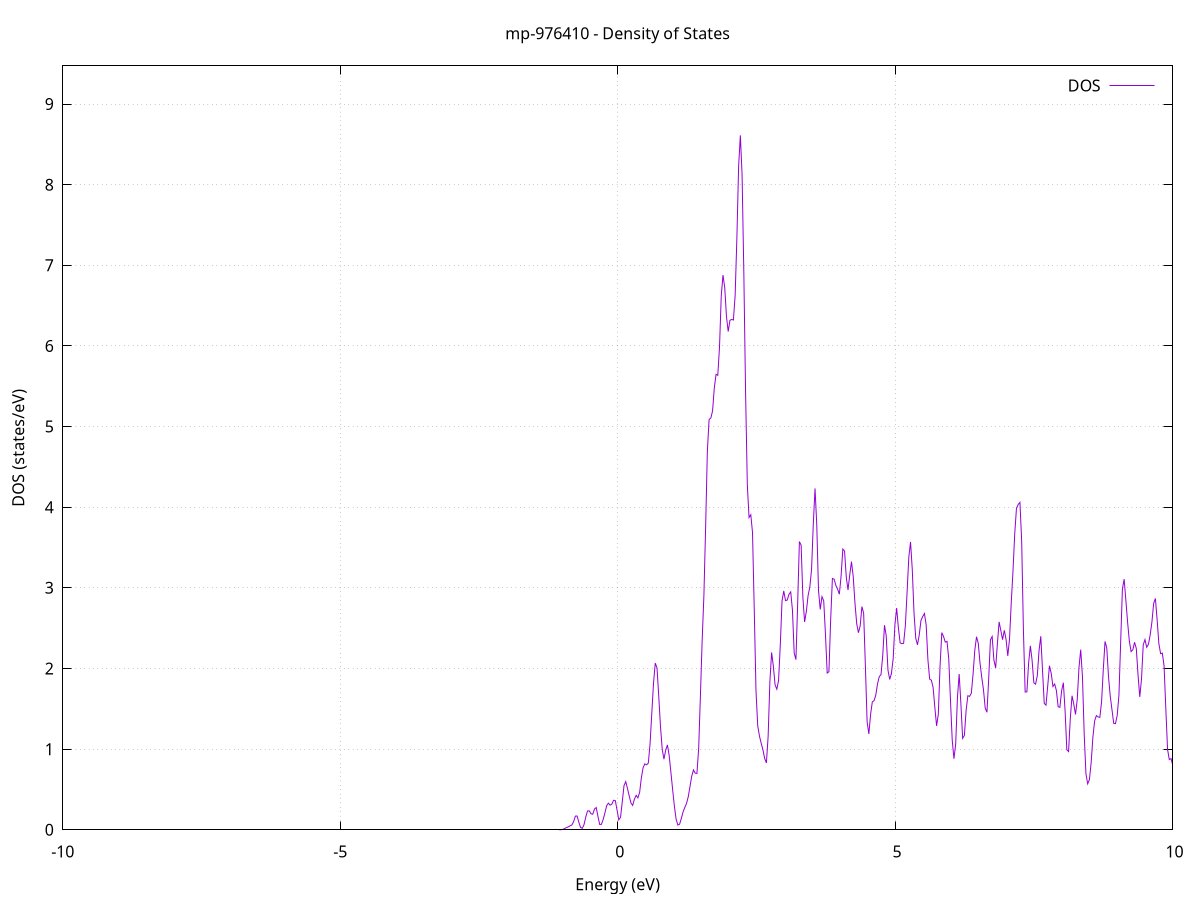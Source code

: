 set title 'mp-976410 - Density of States'
set xlabel 'Energy (eV)'
set ylabel 'DOS (states/eV)'
set grid
set xrange [-10:10]
set yrange [0:9.473]
set xzeroaxis lt -1
set terminal png size 800,600
set output 'mp-976410_dos_gnuplot.png'
plot '-' using 1:2 with lines title 'DOS'
-43.264300 0.000000
-43.233000 0.000000
-43.201700 0.000000
-43.170400 0.000000
-43.139100 0.000000
-43.107800 0.000000
-43.076500 0.000000
-43.045200 0.000000
-43.013900 0.000000
-42.982600 0.000000
-42.951300 0.000000
-42.920000 0.000000
-42.888700 0.000000
-42.857400 0.000000
-42.826100 0.000000
-42.794800 0.000000
-42.763500 0.000000
-42.732200 0.000000
-42.700900 0.000000
-42.669600 0.000000
-42.638300 0.000000
-42.607000 0.000000
-42.575700 0.000000
-42.544400 0.000000
-42.513100 0.000000
-42.481900 0.000000
-42.450600 0.000000
-42.419300 0.000000
-42.388000 0.000000
-42.356700 0.000000
-42.325400 0.000000
-42.294100 0.000000
-42.262800 0.000000
-42.231500 0.000000
-42.200200 0.000000
-42.168900 0.000000
-42.137600 0.000000
-42.106300 0.000000
-42.075000 0.000000
-42.043700 0.000000
-42.012400 0.000000
-41.981100 0.000000
-41.949800 0.000000
-41.918500 0.000000
-41.887200 0.000000
-41.855900 0.000000
-41.824600 0.000000
-41.793300 0.000000
-41.762000 0.000000
-41.730700 0.000000
-41.699400 0.000000
-41.668100 0.000000
-41.636800 0.000000
-41.605500 0.000000
-41.574200 0.000000
-41.542900 0.000000
-41.511600 0.000000
-41.480300 0.000000
-41.449000 0.000000
-41.417700 0.000000
-41.386400 0.000000
-41.355100 0.000000
-41.323800 0.000000
-41.292500 0.000000
-41.261200 0.000000
-41.229900 0.000000
-41.198600 0.000000
-41.167300 0.000000
-41.136000 0.000000
-41.104700 0.000000
-41.073400 0.000000
-41.042100 0.000000
-41.010800 0.000000
-40.979600 0.000000
-40.948300 0.000000
-40.917000 0.000000
-40.885700 0.000000
-40.854400 0.000000
-40.823100 0.000000
-40.791800 0.000000
-40.760500 0.000000
-40.729200 0.000000
-40.697900 0.000000
-40.666600 0.000000
-40.635300 0.000000
-40.604000 0.000000
-40.572700 0.000400
-40.541400 0.017500
-40.510100 0.326400
-40.478800 2.935800
-40.447500 12.875400
-40.416200 27.890700
-40.384900 30.181700
-40.353600 16.441100
-40.322300 4.517000
-40.291000 0.622900
-40.259700 0.042700
-40.228400 0.001400
-40.197100 0.000000
-40.165800 0.000000
-40.134500 0.000000
-40.103200 0.000000
-40.071900 0.000000
-40.040600 0.000000
-40.009300 0.000000
-39.978000 0.000000
-39.946700 0.000000
-39.915400 0.000000
-39.884100 0.000000
-39.852800 0.000000
-39.821500 0.000000
-39.790200 0.000000
-39.758900 0.000000
-39.727600 0.000000
-39.696300 0.000000
-39.665000 0.000000
-39.633700 0.000000
-39.602400 0.000000
-39.571100 0.000000
-39.539800 0.000000
-39.508500 0.000000
-39.477300 0.000000
-39.446000 0.000000
-39.414700 0.000000
-39.383400 0.000000
-39.352100 0.000000
-39.320800 0.000000
-39.289500 0.000000
-39.258200 0.000000
-39.226900 0.000000
-39.195600 0.000000
-39.164300 0.000000
-39.133000 0.000000
-39.101700 0.000000
-39.070400 0.000000
-39.039100 0.000000
-39.007800 0.000000
-38.976500 0.000000
-38.945200 0.000000
-38.913900 0.000000
-38.882600 0.000000
-38.851300 0.000000
-38.820000 0.000000
-38.788700 0.000000
-38.757400 0.000000
-38.726100 0.000000
-38.694800 0.000000
-38.663500 0.000000
-38.632200 0.000000
-38.600900 0.000000
-38.569600 0.000000
-38.538300 0.000000
-38.507000 0.000000
-38.475700 0.000000
-38.444400 0.000000
-38.413100 0.000000
-38.381800 0.000000
-38.350500 0.000000
-38.319200 0.000000
-38.287900 0.000000
-38.256600 0.000000
-38.225300 0.000000
-38.194000 0.000000
-38.162700 0.000000
-38.131400 0.000000
-38.100100 0.000000
-38.068800 0.000000
-38.037500 0.000000
-38.006200 0.000000
-37.975000 0.000000
-37.943700 0.000000
-37.912400 0.000000
-37.881100 0.000000
-37.849800 0.000000
-37.818500 0.000000
-37.787200 0.000000
-37.755900 0.000000
-37.724600 0.000000
-37.693300 0.000000
-37.662000 0.000000
-37.630700 0.000000
-37.599400 0.000000
-37.568100 0.000000
-37.536800 0.000000
-37.505500 0.000000
-37.474200 0.000000
-37.442900 0.000000
-37.411600 0.000000
-37.380300 0.000000
-37.349000 0.000000
-37.317700 0.000000
-37.286400 0.000000
-37.255100 0.000000
-37.223800 0.000000
-37.192500 0.000000
-37.161200 0.000000
-37.129900 0.000000
-37.098600 0.000000
-37.067300 0.000000
-37.036000 0.000000
-37.004700 0.000000
-36.973400 0.000000
-36.942100 0.000000
-36.910800 0.000000
-36.879500 0.000000
-36.848200 0.000000
-36.816900 0.000000
-36.785600 0.000000
-36.754300 0.000000
-36.723000 0.000000
-36.691700 0.000000
-36.660400 0.000000
-36.629100 0.000000
-36.597800 0.000000
-36.566500 0.000000
-36.535200 0.000000
-36.503900 0.000000
-36.472700 0.000000
-36.441400 0.000000
-36.410100 0.000000
-36.378800 0.000000
-36.347500 0.000000
-36.316200 0.000000
-36.284900 0.000000
-36.253600 0.000000
-36.222300 0.000000
-36.191000 0.000000
-36.159700 0.000000
-36.128400 0.000000
-36.097100 0.000000
-36.065800 0.000000
-36.034500 0.000000
-36.003200 0.000000
-35.971900 0.000000
-35.940600 0.000000
-35.909300 0.000000
-35.878000 0.000000
-35.846700 0.000000
-35.815400 0.000000
-35.784100 0.000000
-35.752800 0.000000
-35.721500 0.000000
-35.690200 0.000000
-35.658900 0.000000
-35.627600 0.000000
-35.596300 0.000000
-35.565000 0.000000
-35.533700 0.000000
-35.502400 0.000000
-35.471100 0.000000
-35.439800 0.000000
-35.408500 0.000000
-35.377200 0.000000
-35.345900 0.000000
-35.314600 0.000000
-35.283300 0.000000
-35.252000 0.000000
-35.220700 0.000000
-35.189400 0.000000
-35.158100 0.000000
-35.126800 0.000000
-35.095500 0.000000
-35.064200 0.000000
-35.032900 0.000000
-35.001600 0.000000
-34.970300 0.000000
-34.939100 0.000000
-34.907800 0.000000
-34.876500 0.000000
-34.845200 0.000000
-34.813900 0.000000
-34.782600 0.000000
-34.751300 0.000000
-34.720000 0.000000
-34.688700 0.000000
-34.657400 0.000000
-34.626100 0.000000
-34.594800 0.000000
-34.563500 0.000000
-34.532200 0.000000
-34.500900 0.000000
-34.469600 0.000000
-34.438300 0.000000
-34.407000 0.000000
-34.375700 0.000000
-34.344400 0.000000
-34.313100 0.000000
-34.281800 0.000000
-34.250500 0.000000
-34.219200 0.000000
-34.187900 0.001100
-34.156600 0.018700
-34.125300 0.162200
-34.094000 0.794500
-34.062700 2.421800
-34.031400 5.154800
-34.000100 8.379200
-33.968800 11.237800
-33.937500 14.286700
-33.906200 17.539000
-33.874900 17.057000
-33.843600 11.529600
-33.812300 5.311500
-33.781000 1.623200
-33.749700 0.302700
-33.718400 0.031400
-33.687100 0.001700
-33.655800 0.000000
-33.624500 0.000000
-33.593200 0.000000
-33.561900 0.000000
-33.530600 0.000000
-33.499300 0.000000
-33.468000 0.000000
-33.436800 0.000000
-33.405500 0.000000
-33.374200 0.000000
-33.342900 0.000000
-33.311600 0.000000
-33.280300 0.000000
-33.249000 0.000000
-33.217700 0.000000
-33.186400 0.000000
-33.155100 0.000000
-33.123800 0.000000
-33.092500 0.000000
-33.061200 0.000000
-33.029900 0.000000
-32.998600 0.000000
-32.967300 0.000000
-32.936000 0.000000
-32.904700 0.000000
-32.873400 0.000000
-32.842100 0.000000
-32.810800 0.000000
-32.779500 0.000000
-32.748200 0.000000
-32.716900 0.000000
-32.685600 0.000000
-32.654300 0.000000
-32.623000 0.000000
-32.591700 0.000000
-32.560400 0.000000
-32.529100 0.000000
-32.497800 0.000000
-32.466500 0.000000
-32.435200 0.000000
-32.403900 0.000000
-32.372600 0.000000
-32.341300 0.000000
-32.310000 0.000000
-32.278700 0.000000
-32.247400 0.000000
-32.216100 0.000000
-32.184800 0.000000
-32.153500 0.000000
-32.122200 0.000000
-32.090900 0.000000
-32.059600 0.000000
-32.028300 0.000000
-31.997000 0.000000
-31.965700 0.000000
-31.934500 0.000000
-31.903200 0.000000
-31.871900 0.000000
-31.840600 0.000000
-31.809300 0.000000
-31.778000 0.000000
-31.746700 0.000000
-31.715400 0.000000
-31.684100 0.000000
-31.652800 0.000000
-31.621500 0.000000
-31.590200 0.000000
-31.558900 0.000000
-31.527600 0.000000
-31.496300 0.000000
-31.465000 0.000000
-31.433700 0.000000
-31.402400 0.000000
-31.371100 0.000000
-31.339800 0.000000
-31.308500 0.000000
-31.277200 0.000000
-31.245900 0.000000
-31.214600 0.000000
-31.183300 0.000000
-31.152000 0.000000
-31.120700 0.000000
-31.089400 0.000000
-31.058100 0.000000
-31.026800 0.000000
-30.995500 0.000000
-30.964200 0.000000
-30.932900 0.000000
-30.901600 0.000000
-30.870300 0.000000
-30.839000 0.000000
-30.807700 0.000000
-30.776400 0.000000
-30.745100 0.000000
-30.713800 0.000000
-30.682500 0.000000
-30.651200 0.000000
-30.619900 0.000000
-30.588600 0.000000
-30.557300 0.000000
-30.526000 0.000000
-30.494700 0.000000
-30.463400 0.000000
-30.432200 0.000000
-30.400900 0.000000
-30.369600 0.000000
-30.338300 0.000000
-30.307000 0.000000
-30.275700 0.000000
-30.244400 0.000000
-30.213100 0.000000
-30.181800 0.000000
-30.150500 0.000000
-30.119200 0.000000
-30.087900 0.000000
-30.056600 0.000000
-30.025300 0.000000
-29.994000 0.000000
-29.962700 0.000000
-29.931400 0.000000
-29.900100 0.000000
-29.868800 0.000000
-29.837500 0.000000
-29.806200 0.000000
-29.774900 0.000000
-29.743600 0.000000
-29.712300 0.000000
-29.681000 0.000000
-29.649700 0.000000
-29.618400 0.000000
-29.587100 0.000000
-29.555800 0.000000
-29.524500 0.000000
-29.493200 0.000000
-29.461900 0.000000
-29.430600 0.000000
-29.399300 0.000000
-29.368000 0.000000
-29.336700 0.000000
-29.305400 0.000000
-29.274100 0.000000
-29.242800 0.000000
-29.211500 0.000000
-29.180200 0.000000
-29.148900 0.000000
-29.117600 0.000000
-29.086300 0.000000
-29.055000 0.000000
-29.023700 0.000000
-28.992400 0.000000
-28.961100 0.000000
-28.929900 0.000000
-28.898600 0.000000
-28.867300 0.000000
-28.836000 0.000000
-28.804700 0.000000
-28.773400 0.000000
-28.742100 0.000000
-28.710800 0.000000
-28.679500 0.000000
-28.648200 0.000000
-28.616900 0.000000
-28.585600 0.000000
-28.554300 0.000000
-28.523000 0.000000
-28.491700 0.000000
-28.460400 0.000000
-28.429100 0.000000
-28.397800 0.000000
-28.366500 0.000000
-28.335200 0.000000
-28.303900 0.000000
-28.272600 0.000000
-28.241300 0.000000
-28.210000 0.000000
-28.178700 0.000000
-28.147400 0.000000
-28.116100 0.000000
-28.084800 0.000000
-28.053500 0.000000
-28.022200 0.000000
-27.990900 0.000000
-27.959600 0.000000
-27.928300 0.000000
-27.897000 0.000000
-27.865700 0.000000
-27.834400 0.000000
-27.803100 0.000000
-27.771800 0.000000
-27.740500 0.000000
-27.709200 0.000000
-27.677900 0.000000
-27.646600 0.000000
-27.615300 0.000000
-27.584000 0.000000
-27.552700 0.000000
-27.521400 0.000000
-27.490100 0.000000
-27.458800 0.000000
-27.427600 0.000000
-27.396300 0.000000
-27.365000 0.000000
-27.333700 0.000000
-27.302400 0.000000
-27.271100 0.000000
-27.239800 0.000000
-27.208500 0.000000
-27.177200 0.000000
-27.145900 0.000000
-27.114600 0.000000
-27.083300 0.000000
-27.052000 0.000000
-27.020700 0.000000
-26.989400 0.000000
-26.958100 0.000000
-26.926800 0.000000
-26.895500 0.000000
-26.864200 0.000000
-26.832900 0.000000
-26.801600 0.000000
-26.770300 0.000000
-26.739000 0.000000
-26.707700 0.000000
-26.676400 0.000000
-26.645100 0.000000
-26.613800 0.000000
-26.582500 0.000000
-26.551200 0.000000
-26.519900 0.000000
-26.488600 0.000000
-26.457300 0.000000
-26.426000 0.000000
-26.394700 0.000000
-26.363400 0.000000
-26.332100 0.000000
-26.300800 0.000000
-26.269500 0.000000
-26.238200 0.000000
-26.206900 0.000000
-26.175600 0.000000
-26.144300 0.000000
-26.113000 0.000000
-26.081700 0.000000
-26.050400 0.000000
-26.019100 0.000000
-25.987800 0.000000
-25.956500 0.000000
-25.925300 0.000000
-25.894000 0.000000
-25.862700 0.000000
-25.831400 0.000000
-25.800100 0.000000
-25.768800 0.000000
-25.737500 0.000000
-25.706200 0.000000
-25.674900 0.000000
-25.643600 0.000000
-25.612300 0.000000
-25.581000 0.000000
-25.549700 0.000000
-25.518400 0.000000
-25.487100 0.000000
-25.455800 0.000000
-25.424500 0.000000
-25.393200 0.000000
-25.361900 0.000000
-25.330600 0.000000
-25.299300 0.000000
-25.268000 0.000000
-25.236700 0.000000
-25.205400 0.000000
-25.174100 0.000000
-25.142800 0.000000
-25.111500 0.000000
-25.080200 0.000000
-25.048900 0.000000
-25.017600 0.000000
-24.986300 0.000000
-24.955000 0.000000
-24.923700 0.000000
-24.892400 0.000000
-24.861100 0.000000
-24.829800 0.000000
-24.798500 0.000000
-24.767200 0.000000
-24.735900 0.000000
-24.704600 0.000000
-24.673300 0.000000
-24.642000 0.000000
-24.610700 0.000000
-24.579400 0.000000
-24.548100 0.000000
-24.516800 0.000000
-24.485500 0.000000
-24.454200 0.000000
-24.423000 0.000000
-24.391700 0.000000
-24.360400 0.000000
-24.329100 0.000000
-24.297800 0.000000
-24.266500 0.000000
-24.235200 0.000000
-24.203900 0.000000
-24.172600 0.000000
-24.141300 0.000000
-24.110000 0.000000
-24.078700 0.000000
-24.047400 0.000000
-24.016100 0.000000
-23.984800 0.000000
-23.953500 0.000000
-23.922200 0.000000
-23.890900 0.000000
-23.859600 0.000000
-23.828300 0.000000
-23.797000 0.000000
-23.765700 0.000000
-23.734400 0.000000
-23.703100 0.000000
-23.671800 0.000000
-23.640500 0.000000
-23.609200 0.000000
-23.577900 0.000000
-23.546600 0.000000
-23.515300 0.000000
-23.484000 0.000000
-23.452700 0.000000
-23.421400 0.000000
-23.390100 0.000000
-23.358800 0.000000
-23.327500 0.000000
-23.296200 0.000000
-23.264900 0.000000
-23.233600 0.000000
-23.202300 0.000000
-23.171000 0.000000
-23.139700 0.000000
-23.108400 0.000000
-23.077100 0.000000
-23.045800 0.000000
-23.014500 0.000000
-22.983200 0.000000
-22.951900 0.000000
-22.920700 0.000000
-22.889400 0.000000
-22.858100 0.000000
-22.826800 0.000000
-22.795500 0.000000
-22.764200 0.000000
-22.732900 0.000000
-22.701600 0.000000
-22.670300 0.000000
-22.639000 0.000000
-22.607700 0.000000
-22.576400 0.000000
-22.545100 0.000000
-22.513800 0.000000
-22.482500 0.000000
-22.451200 0.000000
-22.419900 0.000000
-22.388600 0.000000
-22.357300 0.000000
-22.326000 0.000000
-22.294700 0.000000
-22.263400 0.000000
-22.232100 0.000000
-22.200800 0.000000
-22.169500 0.000000
-22.138200 0.000000
-22.106900 0.000000
-22.075600 0.000000
-22.044300 0.000000
-22.013000 0.000000
-21.981700 0.000000
-21.950400 0.000000
-21.919100 0.000000
-21.887800 0.000000
-21.856500 0.000000
-21.825200 0.000000
-21.793900 0.000000
-21.762600 0.000000
-21.731300 0.000000
-21.700000 0.000000
-21.668700 0.000000
-21.637400 0.000000
-21.606100 0.000000
-21.574800 0.000000
-21.543500 0.000000
-21.512200 0.000000
-21.480900 0.000000
-21.449600 0.000000
-21.418300 0.000000
-21.387100 0.000000
-21.355800 0.000000
-21.324500 0.000000
-21.293200 0.000000
-21.261900 0.000000
-21.230600 0.000000
-21.199300 0.000000
-21.168000 0.000000
-21.136700 0.000000
-21.105400 0.000000
-21.074100 0.000000
-21.042800 0.000000
-21.011500 0.000000
-20.980200 0.000000
-20.948900 0.000000
-20.917600 0.000000
-20.886300 0.000000
-20.855000 0.000000
-20.823700 0.000000
-20.792400 0.000000
-20.761100 0.000000
-20.729800 0.000000
-20.698500 0.000000
-20.667200 0.000000
-20.635900 0.000000
-20.604600 0.000000
-20.573300 0.000000
-20.542000 0.000000
-20.510700 0.000000
-20.479400 0.000000
-20.448100 0.000000
-20.416800 0.000000
-20.385500 0.000000
-20.354200 0.000000
-20.322900 0.000000
-20.291600 0.000000
-20.260300 0.000000
-20.229000 0.000000
-20.197700 0.000000
-20.166400 0.000000
-20.135100 0.000000
-20.103800 0.000000
-20.072500 0.000000
-20.041200 0.000000
-20.009900 0.000000
-19.978600 0.000000
-19.947300 0.000000
-19.916000 0.000000
-19.884800 0.000000
-19.853500 0.000000
-19.822200 0.000000
-19.790900 0.000000
-19.759600 0.000000
-19.728300 0.000000
-19.697000 0.000000
-19.665700 0.000000
-19.634400 0.000000
-19.603100 0.000000
-19.571800 0.000000
-19.540500 0.000000
-19.509200 0.000000
-19.477900 0.000000
-19.446600 0.000000
-19.415300 0.000000
-19.384000 0.000000
-19.352700 0.000000
-19.321400 0.000000
-19.290100 0.000000
-19.258800 0.000000
-19.227500 0.000000
-19.196200 0.000000
-19.164900 0.000000
-19.133600 0.000000
-19.102300 0.000000
-19.071000 0.000000
-19.039700 0.000000
-19.008400 0.000000
-18.977100 0.000000
-18.945800 0.000000
-18.914500 0.000000
-18.883200 0.000000
-18.851900 0.000000
-18.820600 0.000000
-18.789300 0.000000
-18.758000 0.000000
-18.726700 0.000000
-18.695400 0.000000
-18.664100 0.000000
-18.632800 0.000000
-18.601500 0.000000
-18.570200 0.000000
-18.538900 0.000000
-18.507600 0.000000
-18.476300 0.000000
-18.445000 0.000000
-18.413700 0.000000
-18.382500 0.000000
-18.351200 0.000000
-18.319900 0.000000
-18.288600 0.000000
-18.257300 0.000000
-18.226000 0.000000
-18.194700 0.000000
-18.163400 0.000000
-18.132100 0.000000
-18.100800 0.000000
-18.069500 0.000000
-18.038200 0.000000
-18.006900 0.000000
-17.975600 0.000000
-17.944300 0.000000
-17.913000 0.000000
-17.881700 0.000000
-17.850400 0.000000
-17.819100 0.000000
-17.787800 0.000000
-17.756500 0.000000
-17.725200 0.000000
-17.693900 0.000000
-17.662600 0.000000
-17.631300 0.000000
-17.600000 0.000000
-17.568700 0.000000
-17.537400 0.000000
-17.506100 0.000000
-17.474800 0.000000
-17.443500 0.000000
-17.412200 0.000000
-17.380900 0.000000
-17.349600 0.000000
-17.318300 0.000000
-17.287000 0.000000
-17.255700 0.000000
-17.224400 0.000000
-17.193100 0.000000
-17.161800 0.000000
-17.130500 0.000000
-17.099200 0.000000
-17.067900 0.000000
-17.036600 0.000000
-17.005300 0.000000
-16.974000 0.000000
-16.942700 0.000000
-16.911400 0.000000
-16.880200 0.000000
-16.848900 0.000000
-16.817600 0.000000
-16.786300 0.000000
-16.755000 0.000000
-16.723700 0.000000
-16.692400 0.000000
-16.661100 0.000000
-16.629800 0.000000
-16.598500 0.000000
-16.567200 0.000000
-16.535900 0.000000
-16.504600 0.000000
-16.473300 0.000000
-16.442000 0.000000
-16.410700 0.000000
-16.379400 0.000000
-16.348100 0.000000
-16.316800 0.000000
-16.285500 0.000000
-16.254200 0.000000
-16.222900 0.000000
-16.191600 0.000000
-16.160300 0.000000
-16.129000 0.001100
-16.097700 0.014800
-16.066400 0.105200
-16.035100 0.404900
-16.003800 0.901200
-15.972500 1.349100
-15.941200 1.667400
-15.909900 1.888500
-15.878600 2.163800
-15.847300 2.856100
-15.816000 4.069500
-15.784700 5.292900
-15.753400 5.893800
-15.722100 5.830300
-15.690800 5.508800
-15.659500 5.833400
-15.628200 6.834200
-15.596900 7.473600
-15.565600 7.935700
-15.534300 8.435900
-15.503000 8.275600
-15.471700 7.126100
-15.440400 5.520100
-15.409100 4.516000
-15.377900 4.552900
-15.346600 5.110900
-15.315300 5.727200
-15.284000 6.182200
-15.252700 6.260500
-15.221400 6.570900
-15.190100 7.515900
-15.158800 8.033400
-15.127500 7.713600
-15.096200 7.166000
-15.064900 7.028900
-15.033600 7.632000
-15.002300 8.702800
-14.971000 9.501400
-14.939700 9.383500
-14.908400 8.882400
-14.877100 9.075900
-14.845800 10.288200
-14.814500 11.551100
-14.783200 11.857000
-14.751900 10.757000
-14.720600 8.448100
-14.689300 5.686300
-14.658000 2.901700
-14.626700 0.940800
-14.595400 0.172700
-14.564100 0.016900
-14.532800 0.000800
-14.501500 0.000000
-14.470200 0.000000
-14.438900 0.000000
-14.407600 0.000000
-14.376300 0.000000
-14.345000 0.000000
-14.313700 0.000000
-14.282400 0.000000
-14.251100 0.000000
-14.219800 0.000000
-14.188500 0.000000
-14.157200 0.000000
-14.125900 0.000000
-14.094600 0.000000
-14.063300 0.000000
-14.032000 0.000000
-14.000700 0.000000
-13.969400 0.000000
-13.938100 0.000000
-13.906800 0.000000
-13.875600 0.000000
-13.844300 0.000000
-13.813000 0.000000
-13.781700 0.000000
-13.750400 0.000000
-13.719100 0.000000
-13.687800 0.000000
-13.656500 0.000000
-13.625200 0.000000
-13.593900 0.000000
-13.562600 0.000000
-13.531300 0.000000
-13.500000 0.000000
-13.468700 0.000000
-13.437400 0.000000
-13.406100 0.000000
-13.374800 0.000000
-13.343500 0.000000
-13.312200 0.000000
-13.280900 0.000000
-13.249600 0.000000
-13.218300 0.000000
-13.187000 0.000000
-13.155700 0.000000
-13.124400 0.000000
-13.093100 0.000000
-13.061800 0.000000
-13.030500 0.000000
-12.999200 0.000000
-12.967900 0.000000
-12.936600 0.000000
-12.905300 0.000000
-12.874000 0.000000
-12.842700 0.000000
-12.811400 0.000000
-12.780100 0.000000
-12.748800 0.000000
-12.717500 0.000000
-12.686200 0.000000
-12.654900 0.000000
-12.623600 0.000000
-12.592300 0.000000
-12.561000 0.000000
-12.529700 0.000000
-12.498400 0.000000
-12.467100 0.000000
-12.435800 0.000000
-12.404500 0.000000
-12.373300 0.000000
-12.342000 0.000000
-12.310700 0.000000
-12.279400 0.000000
-12.248100 0.000000
-12.216800 0.000000
-12.185500 0.000000
-12.154200 0.000000
-12.122900 0.000000
-12.091600 0.000000
-12.060300 0.000000
-12.029000 0.000000
-11.997700 0.000000
-11.966400 0.000000
-11.935100 0.000000
-11.903800 0.000000
-11.872500 0.000000
-11.841200 0.000000
-11.809900 0.000000
-11.778600 0.000000
-11.747300 0.000000
-11.716000 0.000000
-11.684700 0.000000
-11.653400 0.000000
-11.622100 0.000000
-11.590800 0.000000
-11.559500 0.000000
-11.528200 0.000000
-11.496900 0.000000
-11.465600 0.000000
-11.434300 0.000000
-11.403000 0.000000
-11.371700 0.000000
-11.340400 0.000000
-11.309100 0.000000
-11.277800 0.000000
-11.246500 0.000000
-11.215200 0.000000
-11.183900 0.000000
-11.152600 0.000000
-11.121300 0.000000
-11.090000 0.000000
-11.058700 0.000000
-11.027400 0.000000
-10.996100 0.000000
-10.964800 0.000000
-10.933500 0.000000
-10.902200 0.000000
-10.871000 0.000000
-10.839700 0.000000
-10.808400 0.000000
-10.777100 0.000000
-10.745800 0.000000
-10.714500 0.000000
-10.683200 0.000000
-10.651900 0.000000
-10.620600 0.000000
-10.589300 0.000000
-10.558000 0.000000
-10.526700 0.000000
-10.495400 0.000000
-10.464100 0.000000
-10.432800 0.000000
-10.401500 0.000000
-10.370200 0.000000
-10.338900 0.000000
-10.307600 0.000000
-10.276300 0.000000
-10.245000 0.000000
-10.213700 0.000000
-10.182400 0.000000
-10.151100 0.000000
-10.119800 0.000000
-10.088500 0.000000
-10.057200 0.000000
-10.025900 0.000000
-9.994600 0.000000
-9.963300 0.000000
-9.932000 0.000000
-9.900700 0.000000
-9.869400 0.000000
-9.838100 0.000000
-9.806800 0.000000
-9.775500 0.000000
-9.744200 0.000000
-9.712900 0.000000
-9.681600 0.000000
-9.650300 0.000000
-9.619000 0.000000
-9.587700 0.000000
-9.556400 0.000000
-9.525100 0.000000
-9.493800 0.000000
-9.462500 0.000000
-9.431200 0.000000
-9.399900 0.000000
-9.368600 0.000000
-9.337400 0.000000
-9.306100 0.000000
-9.274800 0.000000
-9.243500 0.000000
-9.212200 0.000000
-9.180900 0.000000
-9.149600 0.000000
-9.118300 0.000000
-9.087000 0.000000
-9.055700 0.000000
-9.024400 0.000000
-8.993100 0.000000
-8.961800 0.000000
-8.930500 0.000000
-8.899200 0.000000
-8.867900 0.000000
-8.836600 0.000000
-8.805300 0.000000
-8.774000 0.000000
-8.742700 0.000000
-8.711400 0.000000
-8.680100 0.000000
-8.648800 0.000000
-8.617500 0.000000
-8.586200 0.000000
-8.554900 0.000000
-8.523600 0.000000
-8.492300 0.000000
-8.461000 0.000000
-8.429700 0.000000
-8.398400 0.000000
-8.367100 0.000000
-8.335800 0.000000
-8.304500 0.000000
-8.273200 0.000000
-8.241900 0.000000
-8.210600 0.000000
-8.179300 0.000000
-8.148000 0.000000
-8.116700 0.000000
-8.085400 0.000000
-8.054100 0.000000
-8.022800 0.000000
-7.991500 0.000000
-7.960200 0.000000
-7.928900 0.000000
-7.897600 0.000000
-7.866300 0.000000
-7.835100 0.000000
-7.803800 0.000000
-7.772500 0.000000
-7.741200 0.000000
-7.709900 0.000000
-7.678600 0.000000
-7.647300 0.000000
-7.616000 0.000000
-7.584700 0.000000
-7.553400 0.000000
-7.522100 0.000000
-7.490800 0.000000
-7.459500 0.000000
-7.428200 0.000000
-7.396900 0.000000
-7.365600 0.000000
-7.334300 0.000000
-7.303000 0.000000
-7.271700 0.000000
-7.240400 0.000000
-7.209100 0.000000
-7.177800 0.000000
-7.146500 0.000000
-7.115200 0.000000
-7.083900 0.000000
-7.052600 0.000000
-7.021300 0.000000
-6.990000 0.000000
-6.958700 0.000000
-6.927400 0.000000
-6.896100 0.000000
-6.864800 0.000000
-6.833500 0.000000
-6.802200 0.000000
-6.770900 0.000000
-6.739600 0.000000
-6.708300 0.000000
-6.677000 0.000000
-6.645700 0.000000
-6.614400 0.000000
-6.583100 0.000000
-6.551800 0.000000
-6.520500 0.000000
-6.489200 0.000000
-6.457900 0.000000
-6.426600 0.000000
-6.395300 0.000000
-6.364000 0.000000
-6.332800 0.000000
-6.301500 0.000000
-6.270200 0.000000
-6.238900 0.000000
-6.207600 0.000000
-6.176300 0.000000
-6.145000 0.000000
-6.113700 0.000000
-6.082400 0.000000
-6.051100 0.000000
-6.019800 0.000000
-5.988500 0.000000
-5.957200 0.000000
-5.925900 0.000000
-5.894600 0.000000
-5.863300 0.000000
-5.832000 0.000000
-5.800700 0.000000
-5.769400 0.000000
-5.738100 0.000000
-5.706800 0.000000
-5.675500 0.000000
-5.644200 0.000000
-5.612900 0.000000
-5.581600 0.000000
-5.550300 0.000000
-5.519000 0.000000
-5.487700 0.000000
-5.456400 0.000000
-5.425100 0.000000
-5.393800 0.000000
-5.362500 0.000000
-5.331200 0.000000
-5.299900 0.000000
-5.268600 0.000000
-5.237300 0.000000
-5.206000 0.000000
-5.174700 0.000000
-5.143400 0.000000
-5.112100 0.000000
-5.080800 0.000000
-5.049500 0.000000
-5.018200 0.000000
-4.986900 0.000000
-4.955600 0.000000
-4.924300 0.000000
-4.893000 0.000000
-4.861700 0.000000
-4.830500 0.000000
-4.799200 0.000000
-4.767900 0.000000
-4.736600 0.000000
-4.705300 0.000000
-4.674000 0.000000
-4.642700 0.000000
-4.611400 0.000000
-4.580100 0.000000
-4.548800 0.000000
-4.517500 0.000000
-4.486200 0.000000
-4.454900 0.000000
-4.423600 0.000000
-4.392300 0.000000
-4.361000 0.000000
-4.329700 0.000000
-4.298400 0.000000
-4.267100 0.000000
-4.235800 0.000000
-4.204500 0.000000
-4.173200 0.000000
-4.141900 0.000000
-4.110600 0.000000
-4.079300 0.000000
-4.048000 0.000000
-4.016700 0.000000
-3.985400 0.000000
-3.954100 0.000000
-3.922800 0.000000
-3.891500 0.000000
-3.860200 0.000000
-3.828900 0.000000
-3.797600 0.000000
-3.766300 0.000000
-3.735000 0.000000
-3.703700 0.000000
-3.672400 0.000000
-3.641100 0.000000
-3.609800 0.000000
-3.578500 0.000000
-3.547200 0.000000
-3.515900 0.000000
-3.484600 0.000000
-3.453300 0.000000
-3.422000 0.000000
-3.390700 0.000000
-3.359400 0.000000
-3.328200 0.000000
-3.296900 0.000000
-3.265600 0.000000
-3.234300 0.000000
-3.203000 0.000000
-3.171700 0.000000
-3.140400 0.000000
-3.109100 0.000000
-3.077800 0.000000
-3.046500 0.000000
-3.015200 0.000000
-2.983900 0.000000
-2.952600 0.000000
-2.921300 0.000000
-2.890000 0.000000
-2.858700 0.000000
-2.827400 0.000000
-2.796100 0.000000
-2.764800 0.000000
-2.733500 0.000000
-2.702200 0.000000
-2.670900 0.000000
-2.639600 0.000000
-2.608300 0.000000
-2.577000 0.000000
-2.545700 0.000000
-2.514400 0.000000
-2.483100 0.000000
-2.451800 0.000000
-2.420500 0.000000
-2.389200 0.000000
-2.357900 0.000000
-2.326600 0.000000
-2.295300 0.000000
-2.264000 0.000000
-2.232700 0.000000
-2.201400 0.000000
-2.170100 0.000000
-2.138800 0.000000
-2.107500 0.000000
-2.076200 0.000000
-2.044900 0.000000
-2.013600 0.000000
-1.982300 0.000000
-1.951000 0.000000
-1.919700 0.000000
-1.888400 0.000000
-1.857100 0.000000
-1.825900 0.000000
-1.794600 0.000000
-1.763300 0.000000
-1.732000 0.000000
-1.700700 0.000000
-1.669400 0.000000
-1.638100 0.000000
-1.606800 0.000000
-1.575500 0.000000
-1.544200 0.000000
-1.512900 0.000000
-1.481600 0.000000
-1.450300 0.000000
-1.419000 0.000000
-1.387700 0.000000
-1.356400 0.000000
-1.325100 0.000000
-1.293800 0.000000
-1.262500 0.000000
-1.231200 0.000000
-1.199900 0.000000
-1.168600 0.000000
-1.137300 0.000000
-1.106000 0.000000
-1.074700 0.000000
-1.043400 0.000100
-1.012100 0.001300
-0.980800 0.006800
-0.949500 0.018300
-0.918200 0.028300
-0.886900 0.037600
-0.855600 0.049600
-0.824300 0.059800
-0.793000 0.101400
-0.761700 0.169600
-0.730400 0.170500
-0.699100 0.092900
-0.667800 0.028200
-0.636500 0.018200
-0.605200 0.065700
-0.573900 0.160400
-0.542600 0.233100
-0.511300 0.234800
-0.480000 0.198500
-0.448700 0.192600
-0.417400 0.257300
-0.386100 0.275900
-0.354800 0.165400
-0.323600 0.065700
-0.292300 0.067900
-0.261000 0.127100
-0.229700 0.207600
-0.198400 0.299600
-0.167100 0.330400
-0.135800 0.305700
-0.104500 0.318100
-0.073200 0.366300
-0.041900 0.361300
-0.010600 0.244400
0.020700 0.122800
0.052000 0.155700
0.083300 0.346700
0.114600 0.547400
0.145900 0.597200
0.177200 0.512100
0.208500 0.419600
0.239800 0.332700
0.271100 0.302400
0.302400 0.380000
0.333700 0.427100
0.365000 0.395200
0.396300 0.463900
0.427600 0.645400
0.458900 0.769900
0.490200 0.817600
0.521500 0.805300
0.552800 0.826800
0.584100 1.064500
0.615400 1.445800
0.646700 1.819200
0.678000 2.067200
0.709300 2.008000
0.740600 1.659300
0.771900 1.282600
0.803200 0.999200
0.834500 0.875800
0.865800 0.985600
0.897100 1.052500
0.928400 0.921300
0.959700 0.713600
0.991000 0.498900
1.022300 0.294700
1.053600 0.132400
1.084900 0.058500
1.116200 0.068500
1.147500 0.139800
1.178700 0.220600
1.210000 0.276100
1.241300 0.325500
1.272600 0.409400
1.303900 0.535800
1.335200 0.664800
1.366500 0.741600
1.397800 0.702100
1.429100 0.699200
1.460400 1.011600
1.491700 1.661900
1.523000 2.342800
1.554300 2.900500
1.585600 3.751400
1.616900 4.694800
1.648200 5.087500
1.679500 5.106200
1.710800 5.194600
1.742100 5.479200
1.773400 5.647600
1.804700 5.636200
1.836000 5.987400
1.867300 6.620700
1.898600 6.878900
1.929900 6.723700
1.961200 6.366200
1.992500 6.178800
2.023800 6.317200
2.055100 6.328700
2.086400 6.321600
2.117700 6.626300
2.149000 7.338200
2.180300 8.224900
2.211600 8.611700
2.242900 8.119400
2.274200 6.912200
2.305500 5.429100
2.336800 4.284100
2.368100 3.872700
2.399400 3.906900
2.430700 3.686300
2.462000 2.734600
2.493300 1.725100
2.524600 1.290000
2.555900 1.162900
2.587200 1.072900
2.618500 0.991300
2.649800 0.883900
2.681000 0.828800
2.712300 1.159600
2.743600 1.834000
2.774900 2.198900
2.806200 2.029200
2.837500 1.797900
2.868800 1.743300
2.900100 1.849500
2.931400 2.292200
2.962700 2.837300
2.994000 2.962100
3.025300 2.841800
3.056600 2.848800
3.087900 2.919700
3.119200 2.950100
3.150500 2.722800
3.181800 2.192200
3.213100 2.109600
3.244400 2.805500
3.275700 3.573700
3.307000 3.528900
3.338300 2.884500
3.369600 2.576800
3.400900 2.709000
3.432200 2.903700
3.463500 3.010100
3.494800 3.226400
3.526100 3.790000
3.557400 4.233100
3.588700 3.783200
3.620000 2.966500
3.651300 2.732500
3.682600 2.890300
3.713900 2.839500
3.745200 2.427900
3.776500 1.944000
3.807800 1.959900
3.839100 2.602900
3.870400 3.116400
3.901700 3.107300
3.933000 3.029800
3.964300 2.983700
3.995600 2.920900
4.026900 3.144100
4.058200 3.481100
4.089500 3.456700
4.120800 3.131500
4.152100 2.973600
4.183400 3.163300
4.214600 3.324900
4.245900 3.138400
4.277200 2.810500
4.308500 2.557000
4.339800 2.444000
4.371100 2.528600
4.402400 2.767600
4.433700 2.685300
4.465000 2.029800
4.496300 1.337300
4.527600 1.187700
4.558900 1.432200
4.590200 1.586200
4.621500 1.601500
4.652800 1.671100
4.684100 1.811500
4.715400 1.899500
4.746700 1.924400
4.778000 2.163000
4.809300 2.536800
4.840600 2.404500
4.871900 1.979900
4.903200 1.864100
4.934500 1.939200
4.965800 2.122300
4.997100 2.544000
5.028400 2.749400
5.059700 2.504300
5.091000 2.318200
5.122300 2.307900
5.153600 2.311800
5.184900 2.527400
5.216200 2.942200
5.247500 3.377800
5.278800 3.569600
5.310100 3.227700
5.341400 2.687600
5.372700 2.375200
5.404000 2.293500
5.435300 2.415600
5.466600 2.596300
5.497900 2.643900
5.529200 2.682200
5.560500 2.538900
5.591800 2.109300
5.623100 1.868000
5.654400 1.854400
5.685700 1.763800
5.716900 1.517100
5.748200 1.288100
5.779500 1.435200
5.810800 2.029200
5.842100 2.444900
5.873400 2.396900
5.904700 2.327300
5.936000 2.336100
5.967300 2.122100
5.998600 1.603700
6.029900 1.113400
6.061200 0.880600
6.092500 1.062700
6.123800 1.637600
6.155100 1.931400
6.186400 1.561900
6.217700 1.133500
6.249000 1.169500
6.280300 1.478100
6.311600 1.662100
6.342900 1.654700
6.374200 1.693100
6.405500 1.927600
6.436800 2.225400
6.468100 2.393700
6.499400 2.312600
6.530700 2.068900
6.562000 1.892400
6.593300 1.736500
6.624600 1.508900
6.655900 1.456900
6.687200 1.870500
6.718500 2.354500
6.749800 2.396500
6.781100 2.105600
6.812400 2.006800
6.843700 2.300900
6.875000 2.578000
6.906300 2.471100
6.937600 2.357800
6.968900 2.473800
7.000200 2.361700
7.031500 2.156800
7.062800 2.367400
7.094100 2.821100
7.125400 3.209000
7.156700 3.672000
7.188000 3.987600
7.219200 4.034100
7.250500 4.059700
7.281800 3.576500
7.313100 2.476400
7.344400 1.708100
7.375700 1.710400
7.407000 2.067600
7.438300 2.281300
7.469600 2.101400
7.500900 1.822400
7.532200 1.805900
7.563500 1.911000
7.594800 2.222800
7.626100 2.399600
7.657400 1.977700
7.688700 1.567000
7.720000 1.545100
7.751300 1.786100
7.782600 2.034400
7.813900 1.941000
7.845200 1.776700
7.876500 1.807900
7.907800 1.725200
7.939100 1.525800
7.970400 1.518000
8.001700 1.725000
8.033000 1.823700
8.064300 1.475000
8.095600 0.991800
8.126900 0.970300
8.158200 1.381800
8.189500 1.662100
8.220800 1.557900
8.252100 1.430300
8.283400 1.618400
8.314700 2.014400
8.346000 2.234200
8.377300 1.895500
8.408600 1.186500
8.439900 0.695500
8.471200 0.570000
8.502500 0.622100
8.533800 0.829900
8.565100 1.148100
8.596400 1.349000
8.627700 1.416100
8.659000 1.400000
8.690300 1.393100
8.721500 1.584400
8.752800 1.988100
8.784100 2.336000
8.815400 2.256100
8.846700 1.898900
8.878000 1.658200
8.909300 1.488900
8.940600 1.319700
8.971900 1.316100
9.003200 1.416000
9.034500 1.668500
9.065800 2.324400
9.097100 2.984100
9.128400 3.108100
9.159700 2.844700
9.191000 2.572700
9.222300 2.340400
9.253600 2.209800
9.284900 2.232400
9.316200 2.325100
9.347500 2.249600
9.378800 1.920600
9.410100 1.647800
9.441400 1.869100
9.472700 2.293800
9.504000 2.358500
9.535300 2.262600
9.566600 2.300500
9.597900 2.417200
9.629200 2.577500
9.660500 2.808000
9.691800 2.868200
9.723100 2.603700
9.754400 2.307300
9.785700 2.184000
9.817000 2.190500
9.848300 2.030100
9.879600 1.500100
9.910900 0.997000
9.942200 0.870400
9.973500 0.882900
10.004800 0.801200
10.036100 0.736700
10.067400 0.814300
10.098700 1.203300
10.130000 1.765400
10.161300 1.982600
10.192600 1.777700
10.223800 1.543300
10.255100 1.530800
10.286400 1.640600
10.317700 1.718800
10.349000 1.610800
10.380300 1.431800
10.411600 1.382700
10.442900 1.413800
10.474200 1.593500
10.505500 1.870400
10.536800 2.075000
10.568100 2.075700
10.599400 1.892600
10.630700 1.724500
10.662000 1.603600
10.693300 1.438500
10.724600 1.210100
10.755900 1.067000
10.787200 1.112000
10.818500 1.097400
10.849800 0.938800
10.881100 0.912800
10.912400 1.047100
10.943700 1.075900
10.975000 1.096800
11.006300 1.326000
11.037600 1.384100
11.068900 1.120000
11.100200 1.075300
11.131500 1.365400
11.162800 1.438000
11.194100 1.174100
11.225400 0.962900
11.256700 0.961400
11.288000 1.044200
11.319300 0.987900
11.350600 0.758400
11.381900 0.539400
11.413200 0.448900
11.444500 0.552100
11.475800 0.682800
11.507100 0.632900
11.538400 0.520200
11.569700 0.524500
11.601000 0.508300
11.632300 0.415500
11.663600 0.424300
11.694900 0.493700
11.726100 0.548400
11.757400 0.713200
11.788700 1.009600
11.820000 1.124900
11.851300 0.916700
11.882600 0.714100
11.913900 0.809300
11.945200 1.133500
11.976500 1.288300
12.007800 1.099500
12.039100 0.937800
12.070400 0.951800
12.101700 0.962300
12.133000 0.882800
12.164300 0.808100
12.195600 0.886500
12.226900 1.158500
12.258200 1.384500
12.289500 1.289900
12.320800 1.154900
12.352100 1.206500
12.383400 1.298700
12.414700 1.355700
12.446000 1.275800
12.477300 1.075700
12.508600 0.964600
12.539900 1.001900
12.571200 1.038000
12.602500 0.974800
12.633800 0.954000
12.665100 1.035800
12.696400 1.099200
12.727700 1.133200
12.759000 1.118900
12.790300 1.112200
12.821600 1.115400
12.852900 1.181700
12.884200 1.413500
12.915500 1.730400
12.946800 2.057800
12.978100 2.013100
13.009400 1.423800
13.040700 1.032200
13.072000 1.239100
13.103300 1.666300
13.134600 1.893400
13.165900 2.010900
13.197200 2.418100
13.228400 3.016500
13.259700 3.337900
13.291000 3.277200
13.322300 3.051600
13.353600 2.766900
13.384900 2.407600
13.416200 2.092500
13.447500 2.277200
13.478800 2.570600
13.510100 2.228100
13.541400 1.620500
13.572700 1.345000
13.604000 1.460900
13.635300 1.808100
13.666600 2.177800
13.697900 2.442700
13.729200 2.588900
13.760500 2.638500
13.791800 2.376600
13.823100 2.015500
13.854400 2.125300
13.885700 2.557100
13.917000 2.737800
13.948300 2.632300
13.979600 2.572500
14.010900 2.708400
14.042200 2.642800
14.073500 2.163900
14.104800 1.772300
14.136100 1.840100
14.167400 2.165200
14.198700 2.295200
14.230000 2.080200
14.261300 1.782900
14.292600 1.692000
14.323900 1.862800
14.355200 2.041700
14.386500 2.051000
14.417800 2.064800
14.449100 2.244800
14.480400 2.549500
14.511700 2.597100
14.543000 2.192700
14.574300 1.848200
14.605600 1.667600
14.636900 1.522600
14.668200 1.572600
14.699500 1.738300
14.730700 1.891300
14.762000 1.924200
14.793300 1.847200
14.824600 1.723200
14.855900 1.514700
14.887200 1.429500
14.918500 1.658900
14.949800 2.083200
14.981100 2.444900
15.012400 2.552300
15.043700 2.659000
15.075000 2.775100
15.106300 2.622300
15.137600 2.199600
15.168900 1.892000
15.200200 1.839000
15.231500 1.955700
15.262800 2.389200
15.294100 2.908300
15.325400 2.975100
15.356700 2.554200
15.388000 2.211400
15.419300 2.194400
15.450600 2.336100
15.481900 2.512900
15.513200 2.566300
15.544500 2.392900
15.575800 2.163500
15.607100 2.012800
15.638400 1.834200
15.669700 1.561300
15.701000 1.432000
15.732300 1.705600
15.763600 2.089500
15.794900 2.050500
15.826200 1.558100
15.857500 0.989000
15.888800 0.676900
15.920100 0.674400
15.951400 0.941200
15.982700 1.373600
16.014000 1.575100
16.045300 1.439900
16.076600 1.338700
16.107900 1.285400
16.139200 1.114700
16.170500 0.845200
16.201800 0.613200
16.233000 0.520200
16.264300 0.479000
16.295600 0.398600
16.326900 0.306000
16.358200 0.256800
16.389500 0.202800
16.420800 0.118000
16.452100 0.085200
16.483400 0.090500
16.514700 0.061200
16.546000 0.020400
16.577300 0.003300
16.608600 0.000200
16.639900 0.000000
16.671200 0.000000
16.702500 0.000000
16.733800 0.000000
16.765100 0.000000
16.796400 0.000000
16.827700 0.000000
16.859000 0.000000
16.890300 0.000000
16.921600 0.000000
16.952900 0.000000
16.984200 0.000000
17.015500 0.000000
17.046800 0.000000
17.078100 0.000000
17.109400 0.000000
17.140700 0.000000
17.172000 0.000000
17.203300 0.000000
17.234600 0.000000
17.265900 0.000000
17.297200 0.000000
17.328500 0.000000
17.359800 0.000000
17.391100 0.000000
17.422400 0.000000
17.453700 0.000000
17.485000 0.000000
17.516300 0.000000
17.547600 0.000000
17.578900 0.000000
17.610200 0.000000
17.641500 0.000000
17.672800 0.000000
17.704100 0.000000
17.735400 0.000000
17.766600 0.000000
17.797900 0.000000
17.829200 0.000000
17.860500 0.000000
17.891800 0.000000
17.923100 0.000000
17.954400 0.000000
17.985700 0.000000
18.017000 0.000000
18.048300 0.000000
18.079600 0.000000
18.110900 0.000000
18.142200 0.000000
18.173500 0.000000
18.204800 0.000000
18.236100 0.000000
18.267400 0.000000
18.298700 0.000000
18.330000 0.000000
18.361300 0.000000
18.392600 0.000000
18.423900 0.000000
18.455200 0.000000
18.486500 0.000000
18.517800 0.000000
18.549100 0.000000
18.580400 0.000000
18.611700 0.000000
18.643000 0.000000
18.674300 0.000000
18.705600 0.000000
18.736900 0.000000
18.768200 0.000000
18.799500 0.000000
18.830800 0.000000
18.862100 0.000000
18.893400 0.000000
18.924700 0.000000
18.956000 0.000000
18.987300 0.000000
19.018600 0.000000
19.049900 0.000000
19.081200 0.000000
19.112500 0.000000
19.143800 0.000000
19.175100 0.000000
19.206400 0.000000
19.237700 0.000000
19.268900 0.000000
19.300200 0.000000
19.331500 0.000000
e

